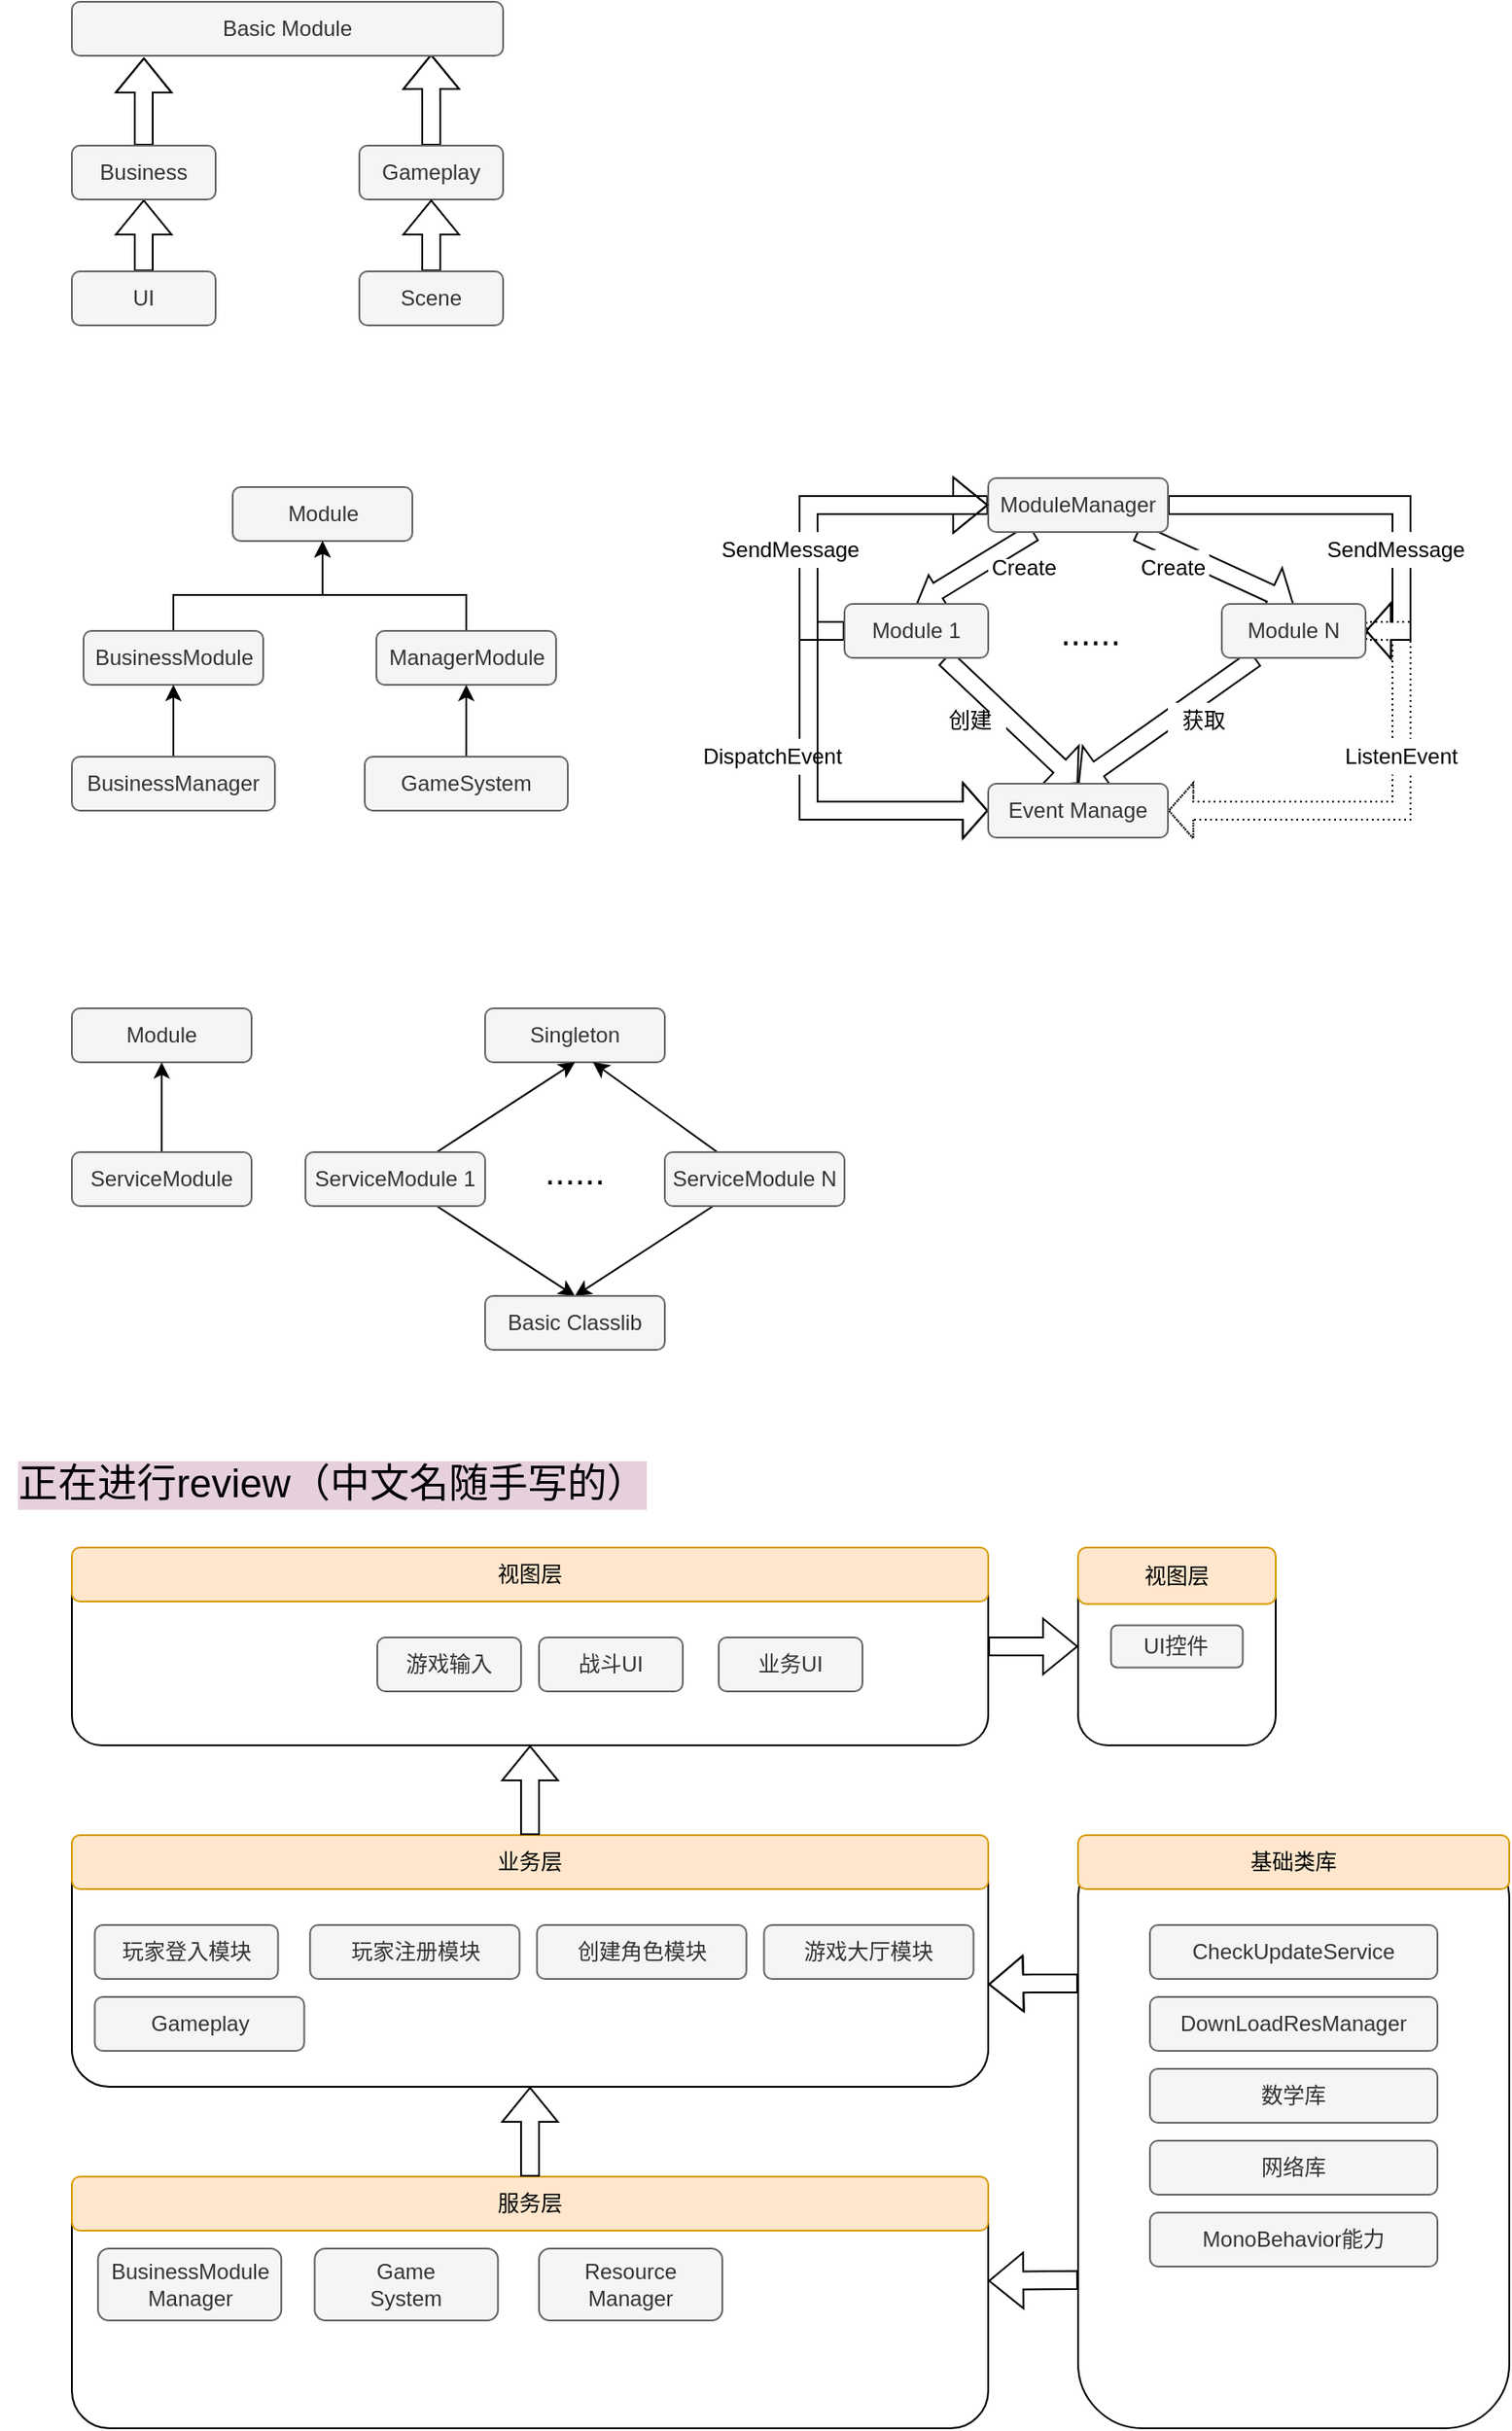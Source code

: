 <mxfile version="12.5.1" type="github">
  <diagram id="K1q3lrqgbs6fNITEMRqo" name="第 1 页">
    <mxGraphModel dx="1422" dy="809" grid="1" gridSize="10" guides="1" tooltips="1" connect="1" arrows="1" fold="1" page="1" pageScale="1" pageWidth="827" pageHeight="1169" math="0" shadow="0">
      <root>
        <mxCell id="0"/>
        <mxCell id="1" parent="0"/>
        <mxCell id="BV3S71ebivFKhuovagi6-14" value="" style="group" parent="1" vertex="1" connectable="0">
          <mxGeometry x="40" y="880" width="510" height="110" as="geometry"/>
        </mxCell>
        <mxCell id="BV3S71ebivFKhuovagi6-7" value="" style="rounded=1;whiteSpace=wrap;html=1;" parent="BV3S71ebivFKhuovagi6-14" vertex="1">
          <mxGeometry width="510.0" height="110" as="geometry"/>
        </mxCell>
        <mxCell id="BV3S71ebivFKhuovagi6-8" value="视图层" style="rounded=1;whiteSpace=wrap;html=1;fillColor=#ffe6cc;strokeColor=#d79b00;" parent="BV3S71ebivFKhuovagi6-14" vertex="1">
          <mxGeometry width="510.0" height="30" as="geometry"/>
        </mxCell>
        <mxCell id="BV3S71ebivFKhuovagi6-9" value="游戏输入" style="rounded=1;whiteSpace=wrap;html=1;fillColor=#f5f5f5;strokeColor=#666666;fontColor=#333333;" parent="1" vertex="1">
          <mxGeometry x="210" y="930" width="80" height="30" as="geometry"/>
        </mxCell>
        <mxCell id="BV3S71ebivFKhuovagi6-12" value="战斗UI" style="rounded=1;whiteSpace=wrap;html=1;fillColor=#f5f5f5;strokeColor=#666666;fontColor=#333333;" parent="1" vertex="1">
          <mxGeometry x="300" y="930" width="80" height="30" as="geometry"/>
        </mxCell>
        <mxCell id="BV3S71ebivFKhuovagi6-13" value="业务UI" style="rounded=1;whiteSpace=wrap;html=1;fillColor=#f5f5f5;strokeColor=#666666;fontColor=#333333;" parent="1" vertex="1">
          <mxGeometry x="400" y="930" width="80" height="30" as="geometry"/>
        </mxCell>
        <mxCell id="BV3S71ebivFKhuovagi6-18" value="" style="group" parent="1" vertex="1" connectable="0">
          <mxGeometry x="40" y="1040" width="510" height="140" as="geometry"/>
        </mxCell>
        <mxCell id="BV3S71ebivFKhuovagi6-19" value="" style="rounded=1;whiteSpace=wrap;html=1;" parent="BV3S71ebivFKhuovagi6-18" vertex="1">
          <mxGeometry width="510.0" height="140" as="geometry"/>
        </mxCell>
        <mxCell id="BV3S71ebivFKhuovagi6-20" value="业务层" style="rounded=1;whiteSpace=wrap;html=1;fillColor=#ffe6cc;strokeColor=#d79b00;" parent="BV3S71ebivFKhuovagi6-18" vertex="1">
          <mxGeometry width="510.0" height="30" as="geometry"/>
        </mxCell>
        <mxCell id="BV3S71ebivFKhuovagi6-24" value="游戏大厅模块" style="rounded=1;whiteSpace=wrap;html=1;fillColor=#f5f5f5;strokeColor=#666666;fontColor=#333333;" parent="BV3S71ebivFKhuovagi6-18" vertex="1">
          <mxGeometry x="385.232" y="50" width="116.571" height="30" as="geometry"/>
        </mxCell>
        <mxCell id="BV3S71ebivFKhuovagi6-25" value="Gameplay" style="rounded=1;whiteSpace=wrap;html=1;fillColor=#f5f5f5;strokeColor=#666666;fontColor=#333333;" parent="BV3S71ebivFKhuovagi6-18" vertex="1">
          <mxGeometry x="12.745" y="90" width="116.571" height="30" as="geometry"/>
        </mxCell>
        <mxCell id="BV3S71ebivFKhuovagi6-23" value="创建角色模块" style="rounded=1;whiteSpace=wrap;html=1;fillColor=#f5f5f5;strokeColor=#666666;fontColor=#333333;" parent="BV3S71ebivFKhuovagi6-18" vertex="1">
          <mxGeometry x="258.825" y="50" width="116.571" height="30" as="geometry"/>
        </mxCell>
        <mxCell id="BV3S71ebivFKhuovagi6-21" value="玩家登入模块" style="rounded=1;whiteSpace=wrap;html=1;fillColor=#f5f5f5;strokeColor=#666666;fontColor=#333333;" parent="BV3S71ebivFKhuovagi6-18" vertex="1">
          <mxGeometry x="12.75" y="50" width="102" height="30" as="geometry"/>
        </mxCell>
        <mxCell id="BV3S71ebivFKhuovagi6-22" value="玩家注册模块" style="rounded=1;whiteSpace=wrap;html=1;fillColor=#f5f5f5;strokeColor=#666666;fontColor=#333333;" parent="BV3S71ebivFKhuovagi6-18" vertex="1">
          <mxGeometry x="132.6" y="50" width="116.571" height="30" as="geometry"/>
        </mxCell>
        <mxCell id="BV3S71ebivFKhuovagi6-27" value="" style="group" parent="1" vertex="1" connectable="0">
          <mxGeometry x="40" y="1230" width="510" height="140" as="geometry"/>
        </mxCell>
        <mxCell id="BV3S71ebivFKhuovagi6-28" value="" style="rounded=1;whiteSpace=wrap;html=1;" parent="BV3S71ebivFKhuovagi6-27" vertex="1">
          <mxGeometry width="510.0" height="140" as="geometry"/>
        </mxCell>
        <mxCell id="BV3S71ebivFKhuovagi6-29" value="服务层" style="rounded=1;whiteSpace=wrap;html=1;fillColor=#ffe6cc;strokeColor=#d79b00;" parent="BV3S71ebivFKhuovagi6-27" vertex="1">
          <mxGeometry width="510.0" height="30" as="geometry"/>
        </mxCell>
        <mxCell id="BV3S71ebivFKhuovagi6-32" value="BusinessModule Manager" style="rounded=1;whiteSpace=wrap;html=1;fillColor=#f5f5f5;strokeColor=#666666;fontColor=#333333;" parent="BV3S71ebivFKhuovagi6-27" vertex="1">
          <mxGeometry x="14.57" y="40" width="102" height="40" as="geometry"/>
        </mxCell>
        <mxCell id="BV3S71ebivFKhuovagi6-33" value="&lt;div&gt;Game&lt;/div&gt;&lt;div&gt;System&lt;/div&gt;" style="rounded=1;whiteSpace=wrap;html=1;fillColor=#f5f5f5;strokeColor=#666666;fontColor=#333333;" parent="BV3S71ebivFKhuovagi6-27" vertex="1">
          <mxGeometry x="135.15" y="40" width="102" height="40" as="geometry"/>
        </mxCell>
        <mxCell id="Osg2GNiOJBrwK6Xh65nB-4" value="Resource Manager" style="rounded=1;whiteSpace=wrap;html=1;fillColor=#f5f5f5;strokeColor=#666666;fontColor=#333333;" vertex="1" parent="BV3S71ebivFKhuovagi6-27">
          <mxGeometry x="260" y="40" width="102" height="40" as="geometry"/>
        </mxCell>
        <mxCell id="BV3S71ebivFKhuovagi6-35" value="" style="group" parent="1" vertex="1" connectable="0">
          <mxGeometry x="600" y="880" width="110" height="110" as="geometry"/>
        </mxCell>
        <mxCell id="BV3S71ebivFKhuovagi6-36" value="" style="rounded=1;whiteSpace=wrap;html=1;" parent="BV3S71ebivFKhuovagi6-35" vertex="1">
          <mxGeometry width="110" height="110" as="geometry"/>
        </mxCell>
        <mxCell id="BV3S71ebivFKhuovagi6-37" value="视图层" style="rounded=1;whiteSpace=wrap;html=1;fillColor=#ffe6cc;strokeColor=#d79b00;" parent="BV3S71ebivFKhuovagi6-35" vertex="1">
          <mxGeometry width="110" height="31.429" as="geometry"/>
        </mxCell>
        <mxCell id="BV3S71ebivFKhuovagi6-38" value="UI控件" style="rounded=1;whiteSpace=wrap;html=1;fillColor=#f5f5f5;strokeColor=#666666;fontColor=#333333;" parent="BV3S71ebivFKhuovagi6-35" vertex="1">
          <mxGeometry x="18.333" y="43.214" width="73.333" height="23.571" as="geometry"/>
        </mxCell>
        <mxCell id="BV3S71ebivFKhuovagi6-39" value="" style="group" parent="1" vertex="1" connectable="0">
          <mxGeometry x="600" y="1040" width="240" height="330" as="geometry"/>
        </mxCell>
        <mxCell id="BV3S71ebivFKhuovagi6-40" value="" style="rounded=1;whiteSpace=wrap;html=1;" parent="BV3S71ebivFKhuovagi6-39" vertex="1">
          <mxGeometry width="240.0" height="330" as="geometry"/>
        </mxCell>
        <mxCell id="BV3S71ebivFKhuovagi6-41" value="基础类库" style="rounded=1;whiteSpace=wrap;html=1;fillColor=#ffe6cc;strokeColor=#d79b00;" parent="BV3S71ebivFKhuovagi6-39" vertex="1">
          <mxGeometry width="240" height="30" as="geometry"/>
        </mxCell>
        <mxCell id="BV3S71ebivFKhuovagi6-44" value="DownLoadResManager" style="rounded=1;whiteSpace=wrap;html=1;fillColor=#f5f5f5;strokeColor=#666666;fontColor=#333333;flipV=1;flipH=0;" parent="BV3S71ebivFKhuovagi6-39" vertex="1">
          <mxGeometry x="40" y="90" width="160" height="30" as="geometry"/>
        </mxCell>
        <mxCell id="BV3S71ebivFKhuovagi6-47" value="数学库" style="rounded=1;whiteSpace=wrap;html=1;fillColor=#f5f5f5;strokeColor=#666666;fontColor=#333333;flipV=0;" parent="BV3S71ebivFKhuovagi6-39" vertex="1">
          <mxGeometry x="40" y="130" width="160" height="30" as="geometry"/>
        </mxCell>
        <mxCell id="BV3S71ebivFKhuovagi6-48" value="网络库" style="rounded=1;whiteSpace=wrap;html=1;fillColor=#f5f5f5;strokeColor=#666666;fontColor=#333333;flipV=0;" parent="BV3S71ebivFKhuovagi6-39" vertex="1">
          <mxGeometry x="40" y="170" width="160" height="30" as="geometry"/>
        </mxCell>
        <mxCell id="BV3S71ebivFKhuovagi6-51" value="MonoBehavior能力" style="rounded=1;whiteSpace=wrap;html=1;fillColor=#f5f5f5;strokeColor=#666666;fontColor=#333333;flipV=0;" parent="BV3S71ebivFKhuovagi6-39" vertex="1">
          <mxGeometry x="40" y="210" width="160" height="30" as="geometry"/>
        </mxCell>
        <mxCell id="BV3S71ebivFKhuovagi6-45" value="CheckUpdateService" style="rounded=1;whiteSpace=wrap;html=1;fillColor=#f5f5f5;strokeColor=#666666;fontColor=#333333;flipV=1;flipH=0;" parent="BV3S71ebivFKhuovagi6-39" vertex="1">
          <mxGeometry x="40" y="50" width="160" height="30" as="geometry"/>
        </mxCell>
        <mxCell id="BV3S71ebivFKhuovagi6-66" style="shape=flexArrow;rounded=0;orthogonalLoop=1;jettySize=auto;html=1;entryX=0.5;entryY=0;entryDx=0;entryDy=0;strokeWidth=1;endArrow=block;endFill=0;endWidth=9.167;endSize=4.222;" parent="1" source="BV3S71ebivFKhuovagi6-53" target="BV3S71ebivFKhuovagi6-54" edge="1">
          <mxGeometry relative="1" as="geometry"/>
        </mxCell>
        <mxCell id="BV3S71ebivFKhuovagi6-74" style="edgeStyle=none;shape=flexArrow;rounded=0;orthogonalLoop=1;jettySize=auto;html=1;entryX=0.5;entryY=0;entryDx=0;entryDy=0;endArrow=block;endFill=0;endSize=4.222;strokeWidth=1;" parent="1" source="BV3S71ebivFKhuovagi6-53" target="BV3S71ebivFKhuovagi6-55" edge="1">
          <mxGeometry relative="1" as="geometry"/>
        </mxCell>
        <mxCell id="BV3S71ebivFKhuovagi6-75" style="edgeStyle=orthogonalEdgeStyle;shape=flexArrow;rounded=0;orthogonalLoop=1;jettySize=auto;html=1;entryX=1;entryY=0.5;entryDx=0;entryDy=0;endArrow=block;endFill=0;endSize=4.222;strokeWidth=1;" parent="1" source="BV3S71ebivFKhuovagi6-53" target="BV3S71ebivFKhuovagi6-55" edge="1">
          <mxGeometry relative="1" as="geometry"/>
        </mxCell>
        <mxCell id="BV3S71ebivFKhuovagi6-79" style="edgeStyle=orthogonalEdgeStyle;shape=flexArrow;rounded=0;orthogonalLoop=1;jettySize=auto;html=1;entryX=0;entryY=0.5;entryDx=0;entryDy=0;endArrow=block;endFill=0;endSize=4.222;strokeWidth=1;" parent="1" source="BV3S71ebivFKhuovagi6-53" target="BV3S71ebivFKhuovagi6-56" edge="1">
          <mxGeometry relative="1" as="geometry">
            <Array as="points">
              <mxPoint x="450" y="300"/>
              <mxPoint x="450" y="470"/>
            </Array>
          </mxGeometry>
        </mxCell>
        <mxCell id="BV3S71ebivFKhuovagi6-53" value="ModuleManager" style="rounded=1;whiteSpace=wrap;html=1;fillColor=#f5f5f5;strokeColor=#666666;fontColor=#333333;" parent="1" vertex="1">
          <mxGeometry x="550" y="285" width="100" height="30" as="geometry"/>
        </mxCell>
        <mxCell id="BV3S71ebivFKhuovagi6-78" style="edgeStyle=none;shape=flexArrow;rounded=0;orthogonalLoop=1;jettySize=auto;html=1;entryX=0.5;entryY=0;entryDx=0;entryDy=0;endArrow=block;endFill=0;endSize=4.222;strokeWidth=1;" parent="1" source="BV3S71ebivFKhuovagi6-54" target="BV3S71ebivFKhuovagi6-56" edge="1">
          <mxGeometry relative="1" as="geometry"/>
        </mxCell>
        <mxCell id="10ORCj97szUwCCIHPPZN-26" style="edgeStyle=orthogonalEdgeStyle;shape=flexArrow;rounded=0;orthogonalLoop=1;jettySize=auto;html=1;entryX=0;entryY=0.5;entryDx=0;entryDy=0;" parent="1" source="BV3S71ebivFKhuovagi6-54" target="BV3S71ebivFKhuovagi6-53" edge="1">
          <mxGeometry relative="1" as="geometry">
            <Array as="points">
              <mxPoint x="450" y="370"/>
              <mxPoint x="450" y="300"/>
            </Array>
          </mxGeometry>
        </mxCell>
        <mxCell id="BV3S71ebivFKhuovagi6-54" value="Module 1" style="rounded=1;whiteSpace=wrap;html=1;fillColor=#f5f5f5;strokeColor=#666666;fontColor=#333333;" parent="1" vertex="1">
          <mxGeometry x="470" y="355" width="80" height="30" as="geometry"/>
        </mxCell>
        <mxCell id="BV3S71ebivFKhuovagi6-76" style="edgeStyle=orthogonalEdgeStyle;shape=flexArrow;rounded=0;orthogonalLoop=1;jettySize=auto;html=1;entryX=1;entryY=0.5;entryDx=0;entryDy=0;endArrow=block;endFill=0;endSize=4.222;strokeWidth=1;dashed=1;dashPattern=1 2;" parent="1" source="BV3S71ebivFKhuovagi6-55" target="BV3S71ebivFKhuovagi6-56" edge="1">
          <mxGeometry relative="1" as="geometry">
            <Array as="points">
              <mxPoint x="780" y="370"/>
              <mxPoint x="780" y="470"/>
            </Array>
          </mxGeometry>
        </mxCell>
        <mxCell id="BV3S71ebivFKhuovagi6-77" style="shape=flexArrow;rounded=0;orthogonalLoop=1;jettySize=auto;html=1;entryX=0.5;entryY=0;entryDx=0;entryDy=0;endArrow=block;endFill=0;endSize=4.222;strokeWidth=1;" parent="1" source="BV3S71ebivFKhuovagi6-55" target="BV3S71ebivFKhuovagi6-56" edge="1">
          <mxGeometry relative="1" as="geometry"/>
        </mxCell>
        <mxCell id="BV3S71ebivFKhuovagi6-55" value="Module N" style="rounded=1;whiteSpace=wrap;html=1;fillColor=#f5f5f5;strokeColor=#666666;fontColor=#333333;" parent="1" vertex="1">
          <mxGeometry x="680" y="355" width="80" height="30" as="geometry"/>
        </mxCell>
        <mxCell id="BV3S71ebivFKhuovagi6-56" value="Event Manage" style="rounded=1;whiteSpace=wrap;html=1;fillColor=#f5f5f5;strokeColor=#666666;fontColor=#333333;" parent="1" vertex="1">
          <mxGeometry x="550" y="455" width="100" height="30" as="geometry"/>
        </mxCell>
        <mxCell id="BV3S71ebivFKhuovagi6-80" value="&lt;div&gt;SendMessage&lt;/div&gt;" style="text;html=1;align=center;verticalAlign=middle;whiteSpace=wrap;rounded=0;fillColor=#ffffff;" parent="1" vertex="1">
          <mxGeometry x="757" y="315" width="40" height="20" as="geometry"/>
        </mxCell>
        <mxCell id="BV3S71ebivFKhuovagi6-84" value="ListenEvent" style="text;html=1;align=center;verticalAlign=middle;whiteSpace=wrap;rounded=0;fillColor=#ffffff;" parent="1" vertex="1">
          <mxGeometry x="760" y="430" width="40" height="20" as="geometry"/>
        </mxCell>
        <mxCell id="BV3S71ebivFKhuovagi6-85" value="获取" style="text;html=1;align=center;verticalAlign=middle;whiteSpace=wrap;rounded=0;fillColor=#ffffff;" parent="1" vertex="1">
          <mxGeometry x="650" y="410" width="40" height="20" as="geometry"/>
        </mxCell>
        <mxCell id="BV3S71ebivFKhuovagi6-86" value="Create" style="text;html=1;align=center;verticalAlign=middle;whiteSpace=wrap;rounded=0;fillColor=#ffffff;" parent="1" vertex="1">
          <mxGeometry x="633" y="325" width="40" height="20" as="geometry"/>
        </mxCell>
        <mxCell id="BV3S71ebivFKhuovagi6-89" value="Create" style="text;html=1;align=center;verticalAlign=middle;whiteSpace=wrap;rounded=0;fillColor=#ffffff;" parent="1" vertex="1">
          <mxGeometry x="550" y="330" width="40" height="10" as="geometry"/>
        </mxCell>
        <mxCell id="BV3S71ebivFKhuovagi6-90" value="创建" style="text;html=1;align=center;verticalAlign=middle;whiteSpace=wrap;rounded=0;fillColor=#ffffff;" parent="1" vertex="1">
          <mxGeometry x="520" y="415" width="40" height="10" as="geometry"/>
        </mxCell>
        <mxCell id="BV3S71ebivFKhuovagi6-92" value="DispatchEvent" style="text;html=1;align=center;verticalAlign=middle;whiteSpace=wrap;rounded=0;fillColor=#ffffff;" parent="1" vertex="1">
          <mxGeometry x="410" y="430" width="40" height="20" as="geometry"/>
        </mxCell>
        <mxCell id="10ORCj97szUwCCIHPPZN-18" style="edgeStyle=orthogonalEdgeStyle;shape=flexArrow;rounded=0;orthogonalLoop=1;jettySize=auto;html=1;entryX=0.833;entryY=0.967;entryDx=0;entryDy=0;entryPerimeter=0;" parent="1" source="zXj4FrktVXwGhjXjBqUk-2" target="zXj4FrktVXwGhjXjBqUk-5" edge="1">
          <mxGeometry relative="1" as="geometry"/>
        </mxCell>
        <mxCell id="zXj4FrktVXwGhjXjBqUk-2" value="Gameplay" style="rounded=1;whiteSpace=wrap;html=1;fillColor=#f5f5f5;strokeColor=#666666;fontColor=#333333;" parent="1" vertex="1">
          <mxGeometry x="200" y="100" width="80" height="30" as="geometry"/>
        </mxCell>
        <mxCell id="10ORCj97szUwCCIHPPZN-19" style="edgeStyle=orthogonalEdgeStyle;shape=flexArrow;rounded=0;orthogonalLoop=1;jettySize=auto;html=1;entryX=0.5;entryY=1;entryDx=0;entryDy=0;" parent="1" source="zXj4FrktVXwGhjXjBqUk-4" target="zXj4FrktVXwGhjXjBqUk-2" edge="1">
          <mxGeometry relative="1" as="geometry"/>
        </mxCell>
        <mxCell id="zXj4FrktVXwGhjXjBqUk-4" value="Scene" style="rounded=1;whiteSpace=wrap;html=1;fillColor=#f5f5f5;strokeColor=#666666;fontColor=#333333;" parent="1" vertex="1">
          <mxGeometry x="200" y="170" width="80" height="30" as="geometry"/>
        </mxCell>
        <mxCell id="zXj4FrktVXwGhjXjBqUk-5" value="Basic Module" style="rounded=1;whiteSpace=wrap;html=1;fillColor=#f5f5f5;strokeColor=#666666;fontColor=#333333;" parent="1" vertex="1">
          <mxGeometry x="40" y="20" width="240" height="30" as="geometry"/>
        </mxCell>
        <mxCell id="10ORCj97szUwCCIHPPZN-16" style="edgeStyle=orthogonalEdgeStyle;shape=flexArrow;rounded=0;orthogonalLoop=1;jettySize=auto;html=1;entryX=0.5;entryY=1;entryDx=0;entryDy=0;" parent="1" source="zXj4FrktVXwGhjXjBqUk-7" target="zXj4FrktVXwGhjXjBqUk-9" edge="1">
          <mxGeometry relative="1" as="geometry"/>
        </mxCell>
        <mxCell id="zXj4FrktVXwGhjXjBqUk-7" value="UI" style="rounded=1;whiteSpace=wrap;html=1;fillColor=#f5f5f5;strokeColor=#666666;fontColor=#333333;" parent="1" vertex="1">
          <mxGeometry x="40" y="170" width="80" height="30" as="geometry"/>
        </mxCell>
        <mxCell id="10ORCj97szUwCCIHPPZN-17" style="edgeStyle=orthogonalEdgeStyle;shape=flexArrow;rounded=0;orthogonalLoop=1;jettySize=auto;html=1;entryX=0.167;entryY=1.033;entryDx=0;entryDy=0;entryPerimeter=0;" parent="1" source="zXj4FrktVXwGhjXjBqUk-9" target="zXj4FrktVXwGhjXjBqUk-5" edge="1">
          <mxGeometry relative="1" as="geometry"/>
        </mxCell>
        <mxCell id="zXj4FrktVXwGhjXjBqUk-9" value="Business" style="rounded=1;whiteSpace=wrap;html=1;fillColor=#f5f5f5;strokeColor=#666666;fontColor=#333333;" parent="1" vertex="1">
          <mxGeometry x="40" y="100" width="80" height="30" as="geometry"/>
        </mxCell>
        <mxCell id="10ORCj97szUwCCIHPPZN-1" value="Module" style="rounded=1;whiteSpace=wrap;html=1;fillColor=#f5f5f5;strokeColor=#666666;fontColor=#333333;" parent="1" vertex="1">
          <mxGeometry x="129.5" y="290" width="100" height="30" as="geometry"/>
        </mxCell>
        <mxCell id="10ORCj97szUwCCIHPPZN-31" style="edgeStyle=orthogonalEdgeStyle;rounded=0;orthogonalLoop=1;jettySize=auto;html=1;entryX=0.5;entryY=1;entryDx=0;entryDy=0;" parent="1" source="10ORCj97szUwCCIHPPZN-2" target="10ORCj97szUwCCIHPPZN-1" edge="1">
          <mxGeometry relative="1" as="geometry">
            <Array as="points">
              <mxPoint x="96.5" y="350"/>
              <mxPoint x="179.5" y="350"/>
            </Array>
          </mxGeometry>
        </mxCell>
        <mxCell id="10ORCj97szUwCCIHPPZN-2" value="BusinessModule" style="rounded=1;whiteSpace=wrap;html=1;fillColor=#f5f5f5;strokeColor=#666666;fontColor=#333333;" parent="1" vertex="1">
          <mxGeometry x="46.5" y="370" width="100" height="30" as="geometry"/>
        </mxCell>
        <mxCell id="10ORCj97szUwCCIHPPZN-29" style="edgeStyle=orthogonalEdgeStyle;rounded=0;orthogonalLoop=1;jettySize=auto;html=1;entryX=0.5;entryY=1;entryDx=0;entryDy=0;" parent="1" source="10ORCj97szUwCCIHPPZN-3" target="10ORCj97szUwCCIHPPZN-2" edge="1">
          <mxGeometry relative="1" as="geometry"/>
        </mxCell>
        <mxCell id="10ORCj97szUwCCIHPPZN-3" value="BusinessManager" style="rounded=1;whiteSpace=wrap;html=1;fillColor=#f5f5f5;strokeColor=#666666;fontColor=#333333;" parent="1" vertex="1">
          <mxGeometry x="40" y="440" width="113" height="30" as="geometry"/>
        </mxCell>
        <mxCell id="10ORCj97szUwCCIHPPZN-32" style="edgeStyle=orthogonalEdgeStyle;rounded=0;orthogonalLoop=1;jettySize=auto;html=1;" parent="1" source="10ORCj97szUwCCIHPPZN-6" edge="1">
          <mxGeometry relative="1" as="geometry">
            <mxPoint x="179.5" y="320" as="targetPoint"/>
            <Array as="points">
              <mxPoint x="259.5" y="350"/>
              <mxPoint x="179.5" y="350"/>
            </Array>
          </mxGeometry>
        </mxCell>
        <mxCell id="10ORCj97szUwCCIHPPZN-6" value="ManagerModule" style="rounded=1;whiteSpace=wrap;html=1;fillColor=#f5f5f5;strokeColor=#666666;fontColor=#333333;" parent="1" vertex="1">
          <mxGeometry x="209.5" y="370" width="100" height="30" as="geometry"/>
        </mxCell>
        <mxCell id="10ORCj97szUwCCIHPPZN-30" style="edgeStyle=orthogonalEdgeStyle;rounded=0;orthogonalLoop=1;jettySize=auto;html=1;entryX=0.5;entryY=1;entryDx=0;entryDy=0;" parent="1" source="10ORCj97szUwCCIHPPZN-10" target="10ORCj97szUwCCIHPPZN-6" edge="1">
          <mxGeometry relative="1" as="geometry"/>
        </mxCell>
        <mxCell id="10ORCj97szUwCCIHPPZN-10" value="GameSystem" style="rounded=1;whiteSpace=wrap;html=1;fillColor=#f5f5f5;strokeColor=#666666;fontColor=#333333;" parent="1" vertex="1">
          <mxGeometry x="203" y="440" width="113" height="30" as="geometry"/>
        </mxCell>
        <mxCell id="10ORCj97szUwCCIHPPZN-20" value="&lt;font style=&quot;font-size: 20px&quot;&gt;......&lt;/font&gt;" style="text;html=1;align=center;verticalAlign=middle;whiteSpace=wrap;rounded=0;fillColor=#ffffff;" parent="1" vertex="1">
          <mxGeometry x="587" y="360" width="40" height="20" as="geometry"/>
        </mxCell>
        <mxCell id="BV3S71ebivFKhuovagi6-91" value="&lt;div&gt;SendMessage&lt;/div&gt;" style="text;html=1;align=center;verticalAlign=middle;whiteSpace=wrap;rounded=0;fillColor=#ffffff;" parent="1" vertex="1">
          <mxGeometry x="420" y="315" width="40" height="20" as="geometry"/>
        </mxCell>
        <mxCell id="10ORCj97szUwCCIHPPZN-27" value="Module" style="rounded=1;whiteSpace=wrap;html=1;fillColor=#f5f5f5;strokeColor=#666666;fontColor=#333333;" parent="1" vertex="1">
          <mxGeometry x="40" y="580" width="100" height="30" as="geometry"/>
        </mxCell>
        <mxCell id="10ORCj97szUwCCIHPPZN-34" style="edgeStyle=orthogonalEdgeStyle;rounded=0;orthogonalLoop=1;jettySize=auto;html=1;entryX=0.5;entryY=1;entryDx=0;entryDy=0;" parent="1" source="10ORCj97szUwCCIHPPZN-28" target="10ORCj97szUwCCIHPPZN-27" edge="1">
          <mxGeometry relative="1" as="geometry"/>
        </mxCell>
        <mxCell id="10ORCj97szUwCCIHPPZN-28" value="ServiceModule" style="rounded=1;whiteSpace=wrap;html=1;fillColor=#f5f5f5;strokeColor=#666666;fontColor=#333333;" parent="1" vertex="1">
          <mxGeometry x="40" y="660" width="100" height="30" as="geometry"/>
        </mxCell>
        <mxCell id="10ORCj97szUwCCIHPPZN-36" value="&lt;div&gt;Singleton&lt;/div&gt;" style="rounded=1;whiteSpace=wrap;html=1;fillColor=#f5f5f5;strokeColor=#666666;fontColor=#333333;" parent="1" vertex="1">
          <mxGeometry x="270" y="580" width="100" height="30" as="geometry"/>
        </mxCell>
        <mxCell id="10ORCj97szUwCCIHPPZN-42" style="rounded=0;orthogonalLoop=1;jettySize=auto;html=1;entryX=0.5;entryY=0;entryDx=0;entryDy=0;" parent="1" source="10ORCj97szUwCCIHPPZN-37" target="10ORCj97szUwCCIHPPZN-41" edge="1">
          <mxGeometry relative="1" as="geometry"/>
        </mxCell>
        <mxCell id="10ORCj97szUwCCIHPPZN-44" style="edgeStyle=none;rounded=0;orthogonalLoop=1;jettySize=auto;html=1;entryX=0.5;entryY=1;entryDx=0;entryDy=0;" parent="1" source="10ORCj97szUwCCIHPPZN-37" target="10ORCj97szUwCCIHPPZN-36" edge="1">
          <mxGeometry relative="1" as="geometry"/>
        </mxCell>
        <mxCell id="10ORCj97szUwCCIHPPZN-37" value="ServiceModule 1" style="rounded=1;whiteSpace=wrap;html=1;fillColor=#f5f5f5;strokeColor=#666666;fontColor=#333333;" parent="1" vertex="1">
          <mxGeometry x="170" y="660" width="100" height="30" as="geometry"/>
        </mxCell>
        <mxCell id="10ORCj97szUwCCIHPPZN-43" style="edgeStyle=none;rounded=0;orthogonalLoop=1;jettySize=auto;html=1;entryX=0.5;entryY=0;entryDx=0;entryDy=0;" parent="1" source="10ORCj97szUwCCIHPPZN-38" target="10ORCj97szUwCCIHPPZN-41" edge="1">
          <mxGeometry relative="1" as="geometry"/>
        </mxCell>
        <mxCell id="10ORCj97szUwCCIHPPZN-45" style="edgeStyle=none;rounded=0;orthogonalLoop=1;jettySize=auto;html=1;" parent="1" source="10ORCj97szUwCCIHPPZN-38" edge="1">
          <mxGeometry relative="1" as="geometry">
            <mxPoint x="330" y="610" as="targetPoint"/>
          </mxGeometry>
        </mxCell>
        <mxCell id="10ORCj97szUwCCIHPPZN-38" value="ServiceModule N" style="rounded=1;whiteSpace=wrap;html=1;fillColor=#f5f5f5;strokeColor=#666666;fontColor=#333333;" parent="1" vertex="1">
          <mxGeometry x="370" y="660" width="100" height="30" as="geometry"/>
        </mxCell>
        <mxCell id="10ORCj97szUwCCIHPPZN-39" value="&lt;font style=&quot;font-size: 20px&quot;&gt;......&lt;/font&gt;" style="text;html=1;align=center;verticalAlign=middle;whiteSpace=wrap;rounded=0;fillColor=#ffffff;" parent="1" vertex="1">
          <mxGeometry x="300" y="660" width="40" height="20" as="geometry"/>
        </mxCell>
        <mxCell id="10ORCj97szUwCCIHPPZN-41" value="Basic Classlib" style="rounded=1;whiteSpace=wrap;html=1;fillColor=#f5f5f5;strokeColor=#666666;fontColor=#333333;" parent="1" vertex="1">
          <mxGeometry x="270" y="740" width="100" height="30" as="geometry"/>
        </mxCell>
        <mxCell id="a1Vj4hyfNmmESj826hEr-1" style="edgeStyle=none;rounded=0;orthogonalLoop=1;jettySize=auto;html=1;entryX=0.5;entryY=1;entryDx=0;entryDy=0;shape=flexArrow;" parent="1" source="BV3S71ebivFKhuovagi6-29" target="BV3S71ebivFKhuovagi6-19" edge="1">
          <mxGeometry relative="1" as="geometry"/>
        </mxCell>
        <mxCell id="a1Vj4hyfNmmESj826hEr-2" style="edgeStyle=none;shape=flexArrow;rounded=0;orthogonalLoop=1;jettySize=auto;html=1;entryX=0.5;entryY=1;entryDx=0;entryDy=0;" parent="1" source="BV3S71ebivFKhuovagi6-19" target="BV3S71ebivFKhuovagi6-7" edge="1">
          <mxGeometry relative="1" as="geometry"/>
        </mxCell>
        <mxCell id="a1Vj4hyfNmmESj826hEr-3" style="edgeStyle=none;shape=flexArrow;rounded=0;orthogonalLoop=1;jettySize=auto;html=1;entryX=0;entryY=0.5;entryDx=0;entryDy=0;" parent="1" source="BV3S71ebivFKhuovagi6-7" target="BV3S71ebivFKhuovagi6-36" edge="1">
          <mxGeometry relative="1" as="geometry"/>
        </mxCell>
        <mxCell id="a1Vj4hyfNmmESj826hEr-4" style="edgeStyle=none;shape=flexArrow;rounded=0;orthogonalLoop=1;jettySize=auto;html=1;exitX=0;exitY=0.75;exitDx=0;exitDy=0;entryX=1;entryY=0.414;entryDx=0;entryDy=0;entryPerimeter=0;" parent="1" source="BV3S71ebivFKhuovagi6-40" target="BV3S71ebivFKhuovagi6-28" edge="1">
          <mxGeometry relative="1" as="geometry"/>
        </mxCell>
        <mxCell id="Osg2GNiOJBrwK6Xh65nB-2" style="edgeStyle=orthogonalEdgeStyle;rounded=0;orthogonalLoop=1;jettySize=auto;html=1;exitX=0;exitY=0.25;exitDx=0;exitDy=0;entryX=1;entryY=0.593;entryDx=0;entryDy=0;entryPerimeter=0;shape=flexArrow;" edge="1" parent="1" source="BV3S71ebivFKhuovagi6-40" target="BV3S71ebivFKhuovagi6-19">
          <mxGeometry relative="1" as="geometry"/>
        </mxCell>
        <mxCell id="Osg2GNiOJBrwK6Xh65nB-5" value="&lt;font style=&quot;font-size: 22px&quot;&gt;正在进行review（中文名随手写的）&lt;/font&gt;" style="text;html=1;strokeColor=none;fillColor=none;align=center;verticalAlign=middle;whiteSpace=wrap;rounded=0;labelBackgroundColor=#E6D0DE;labelBorderColor=none;" vertex="1" parent="1">
          <mxGeometry y="830" width="370" height="30" as="geometry"/>
        </mxCell>
      </root>
    </mxGraphModel>
  </diagram>
</mxfile>
